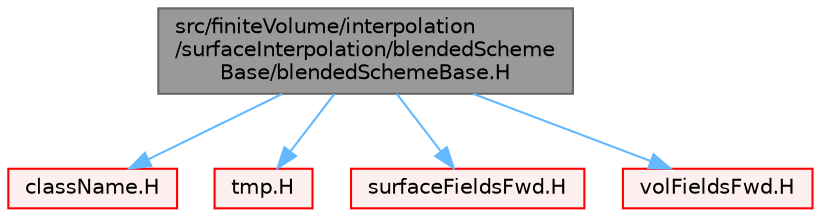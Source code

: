 digraph "src/finiteVolume/interpolation/surfaceInterpolation/blendedSchemeBase/blendedSchemeBase.H"
{
 // LATEX_PDF_SIZE
  bgcolor="transparent";
  edge [fontname=Helvetica,fontsize=10,labelfontname=Helvetica,labelfontsize=10];
  node [fontname=Helvetica,fontsize=10,shape=box,height=0.2,width=0.4];
  Node1 [id="Node000001",label="src/finiteVolume/interpolation\l/surfaceInterpolation/blendedScheme\lBase/blendedSchemeBase.H",height=0.2,width=0.4,color="gray40", fillcolor="grey60", style="filled", fontcolor="black",tooltip=" "];
  Node1 -> Node2 [id="edge1_Node000001_Node000002",color="steelblue1",style="solid",tooltip=" "];
  Node2 [id="Node000002",label="className.H",height=0.2,width=0.4,color="red", fillcolor="#FFF0F0", style="filled",URL="$className_8H.html",tooltip="Macro definitions for declaring ClassName(), NamespaceName(), etc."];
  Node1 -> Node29 [id="edge2_Node000001_Node000029",color="steelblue1",style="solid",tooltip=" "];
  Node29 [id="Node000029",label="tmp.H",height=0.2,width=0.4,color="red", fillcolor="#FFF0F0", style="filled",URL="$tmp_8H.html",tooltip=" "];
  Node1 -> Node79 [id="edge3_Node000001_Node000079",color="steelblue1",style="solid",tooltip=" "];
  Node79 [id="Node000079",label="surfaceFieldsFwd.H",height=0.2,width=0.4,color="red", fillcolor="#FFF0F0", style="filled",URL="$surfaceFieldsFwd_8H.html",tooltip=" "];
  Node1 -> Node135 [id="edge4_Node000001_Node000135",color="steelblue1",style="solid",tooltip=" "];
  Node135 [id="Node000135",label="volFieldsFwd.H",height=0.2,width=0.4,color="red", fillcolor="#FFF0F0", style="filled",URL="$volFieldsFwd_8H.html",tooltip="Forwards and collection of common volume field types."];
}

